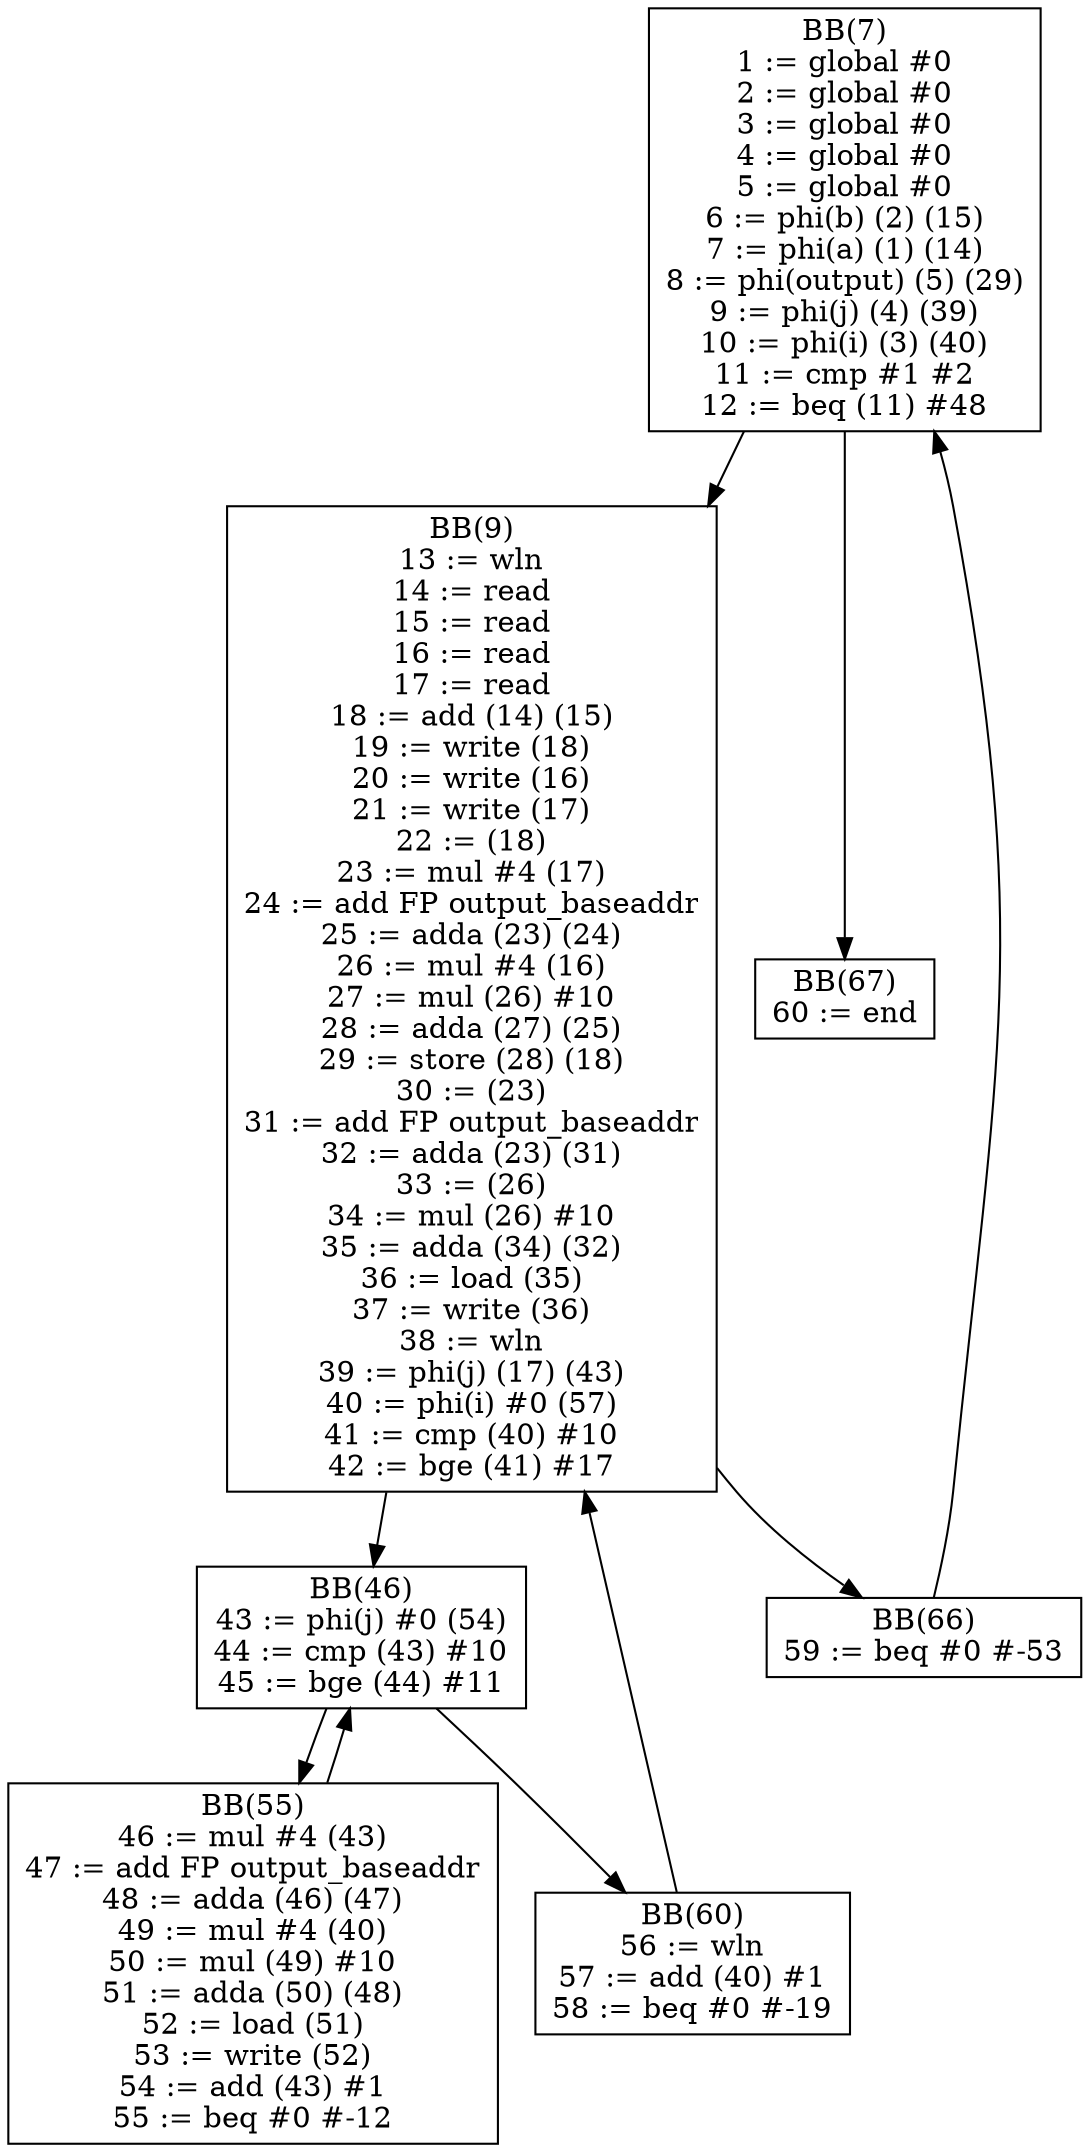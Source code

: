 digraph cfg {
BB7[shape = box, label = "BB(7)\n" + "1 := global #0\n" + "2 := global #0\n" + "3 := global #0\n" + "4 := global #0\n" + "5 := global #0\n" + "6 := phi(b) (2) (15)\n" + "7 := phi(a) (1) (14)\n" + "8 := phi(output) (5) (29)\n" + "9 := phi(j) (4) (39)\n" + "10 := phi(i) (3) (40)\n" + "11 := cmp #1 #2\n" + "12 := beq (11) #48\n"];
BB9[shape = box, label = "BB(9)\n" + "13 := wln\n" + "14 := read\n" + "15 := read\n" + "16 := read\n" + "17 := read\n" + "18 := add (14) (15)\n" + "19 := write (18)\n" + "20 := write (16)\n" + "21 := write (17)\n" + "22 := (18)\n" + "23 := mul #4 (17)\n" + "24 := add FP output_baseaddr\n" + "25 := adda (23) (24)\n" + "26 := mul #4 (16)\n" + "27 := mul (26) #10\n" + "28 := adda (27) (25)\n" + "29 := store (28) (18)\n" + "30 := (23)\n" + "31 := add FP output_baseaddr\n" + "32 := adda (23) (31)\n" + "33 := (26)\n" + "34 := mul (26) #10\n" + "35 := adda (34) (32)\n" + "36 := load (35)\n" + "37 := write (36)\n" + "38 := wln\n" + "39 := phi(j) (17) (43)\n" + "40 := phi(i) #0 (57)\n" + "41 := cmp (40) #10\n" + "42 := bge (41) #17\n"];
BB67[shape = box, label = "BB(67)\n" + "60 := end\n"];
BB46[shape = box, label = "BB(46)\n" + "43 := phi(j) #0 (54)\n" + "44 := cmp (43) #10\n" + "45 := bge (44) #11\n"];
BB66[shape = box, label = "BB(66)\n" + "59 := beq #0 #-53\n"];
BB55[shape = box, label = "BB(55)\n" + "46 := mul #4 (43)\n" + "47 := add FP output_baseaddr\n" + "48 := adda (46) (47)\n" + "49 := mul #4 (40)\n" + "50 := mul (49) #10\n" + "51 := adda (50) (48)\n" + "52 := load (51)\n" + "53 := write (52)\n" + "54 := add (43) #1\n" + "55 := beq #0 #-12\n"];
BB60[shape = box, label = "BB(60)\n" + "56 := wln\n" + "57 := add (40) #1\n" + "58 := beq #0 #-19\n"];
BB7 -> BB9;
BB7 -> BB67;
BB9 -> BB46;
BB9 -> BB66;
BB46 -> BB55;
BB46 -> BB60;
BB66 -> BB7;
BB55 -> BB46;
BB60 -> BB9;
}
